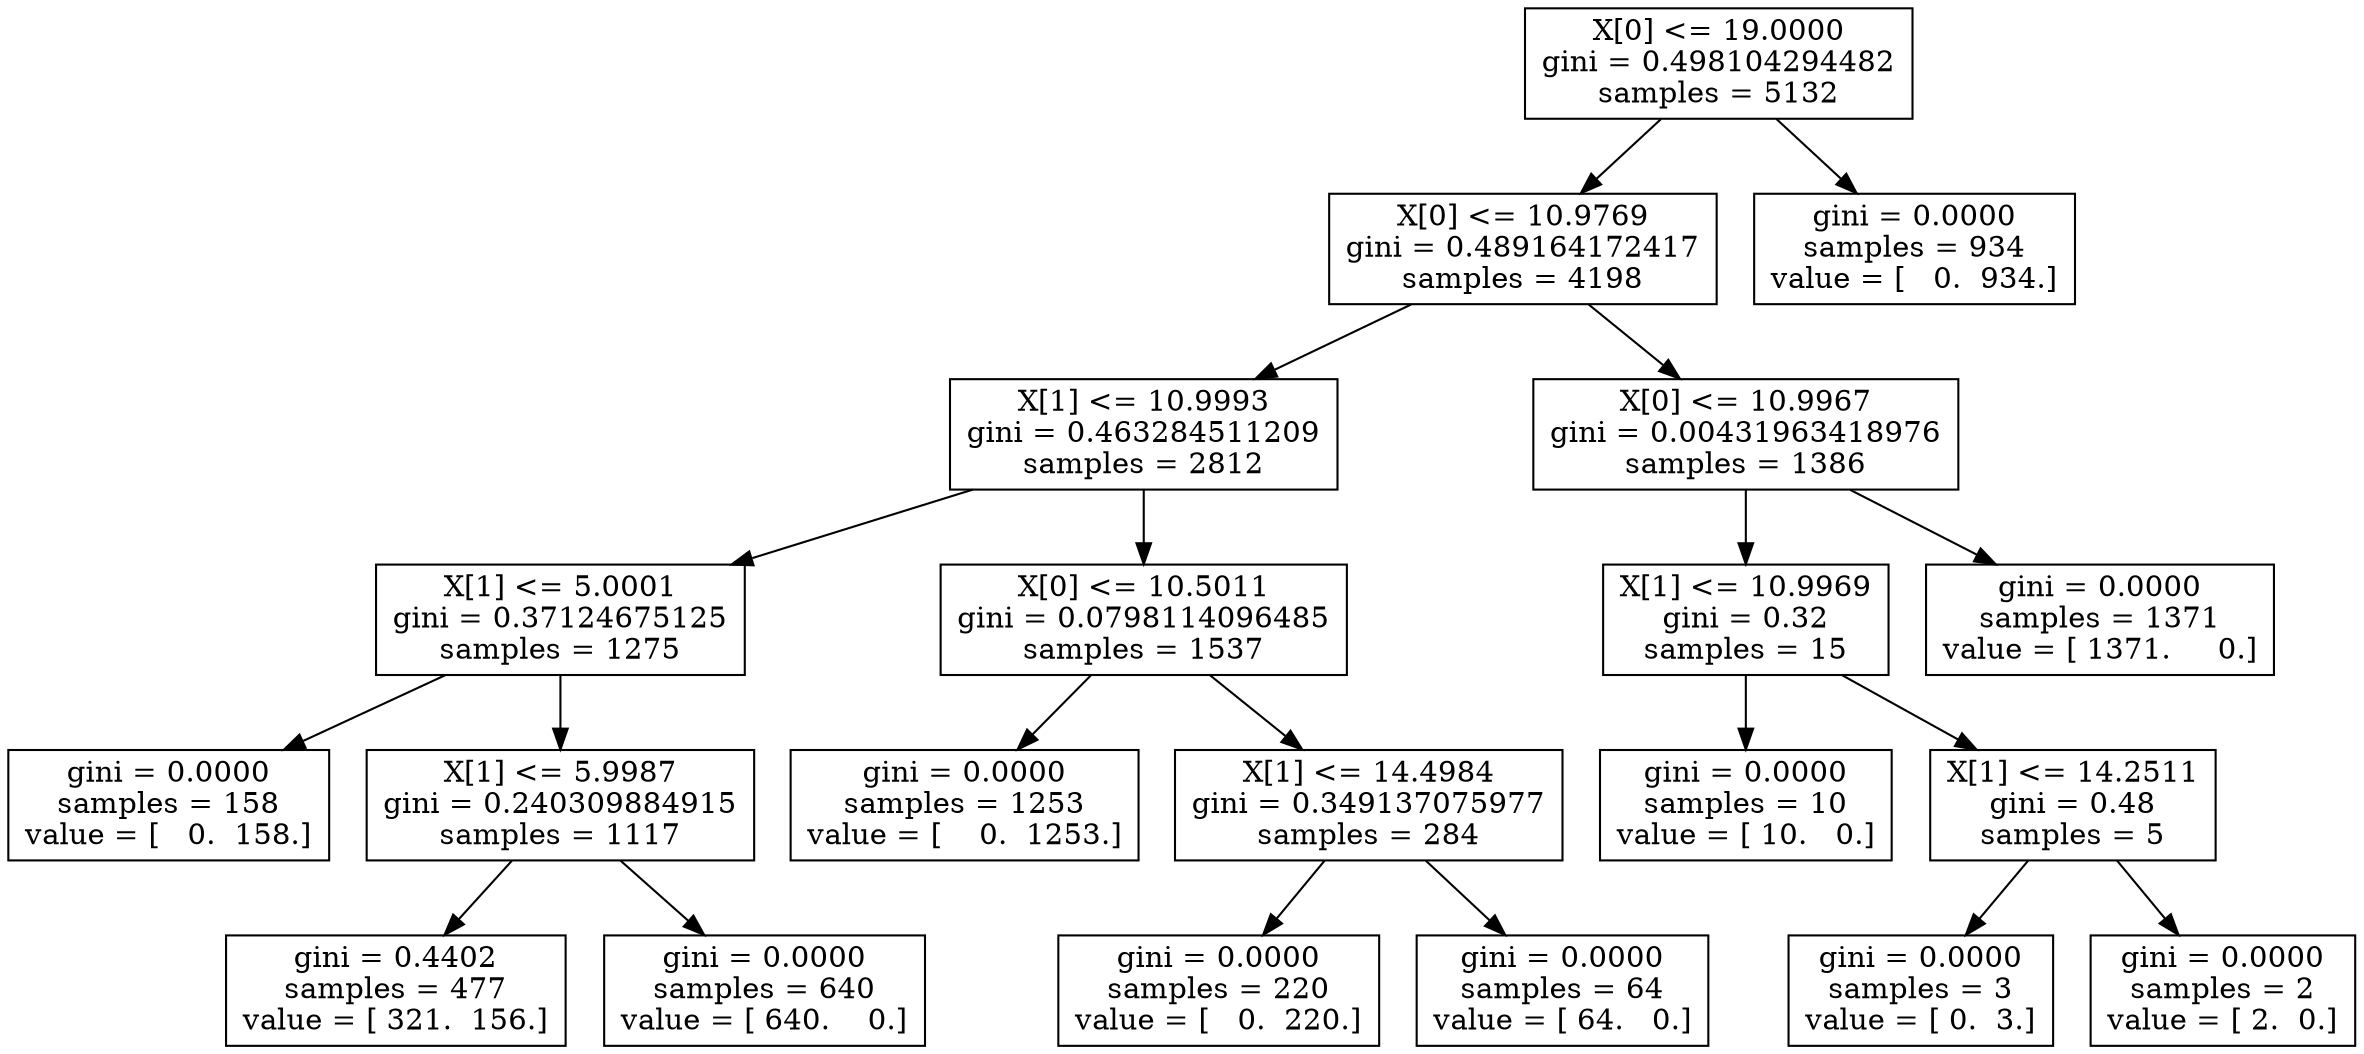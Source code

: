 digraph Tree {
0 [label="X[0] <= 19.0000\ngini = 0.498104294482\nsamples = 5132", shape="box"] ;
1 [label="X[0] <= 10.9769\ngini = 0.489164172417\nsamples = 4198", shape="box"] ;
0 -> 1 ;
2 [label="X[1] <= 10.9993\ngini = 0.463284511209\nsamples = 2812", shape="box"] ;
1 -> 2 ;
3 [label="X[1] <= 5.0001\ngini = 0.37124675125\nsamples = 1275", shape="box"] ;
2 -> 3 ;
4 [label="gini = 0.0000\nsamples = 158\nvalue = [   0.  158.]", shape="box"] ;
3 -> 4 ;
5 [label="X[1] <= 5.9987\ngini = 0.240309884915\nsamples = 1117", shape="box"] ;
3 -> 5 ;
6 [label="gini = 0.4402\nsamples = 477\nvalue = [ 321.  156.]", shape="box"] ;
5 -> 6 ;
7 [label="gini = 0.0000\nsamples = 640\nvalue = [ 640.    0.]", shape="box"] ;
5 -> 7 ;
8 [label="X[0] <= 10.5011\ngini = 0.0798114096485\nsamples = 1537", shape="box"] ;
2 -> 8 ;
9 [label="gini = 0.0000\nsamples = 1253\nvalue = [    0.  1253.]", shape="box"] ;
8 -> 9 ;
10 [label="X[1] <= 14.4984\ngini = 0.349137075977\nsamples = 284", shape="box"] ;
8 -> 10 ;
11 [label="gini = 0.0000\nsamples = 220\nvalue = [   0.  220.]", shape="box"] ;
10 -> 11 ;
12 [label="gini = 0.0000\nsamples = 64\nvalue = [ 64.   0.]", shape="box"] ;
10 -> 12 ;
13 [label="X[0] <= 10.9967\ngini = 0.00431963418976\nsamples = 1386", shape="box"] ;
1 -> 13 ;
14 [label="X[1] <= 10.9969\ngini = 0.32\nsamples = 15", shape="box"] ;
13 -> 14 ;
15 [label="gini = 0.0000\nsamples = 10\nvalue = [ 10.   0.]", shape="box"] ;
14 -> 15 ;
16 [label="X[1] <= 14.2511\ngini = 0.48\nsamples = 5", shape="box"] ;
14 -> 16 ;
17 [label="gini = 0.0000\nsamples = 3\nvalue = [ 0.  3.]", shape="box"] ;
16 -> 17 ;
18 [label="gini = 0.0000\nsamples = 2\nvalue = [ 2.  0.]", shape="box"] ;
16 -> 18 ;
19 [label="gini = 0.0000\nsamples = 1371\nvalue = [ 1371.     0.]", shape="box"] ;
13 -> 19 ;
20 [label="gini = 0.0000\nsamples = 934\nvalue = [   0.  934.]", shape="box"] ;
0 -> 20 ;
}